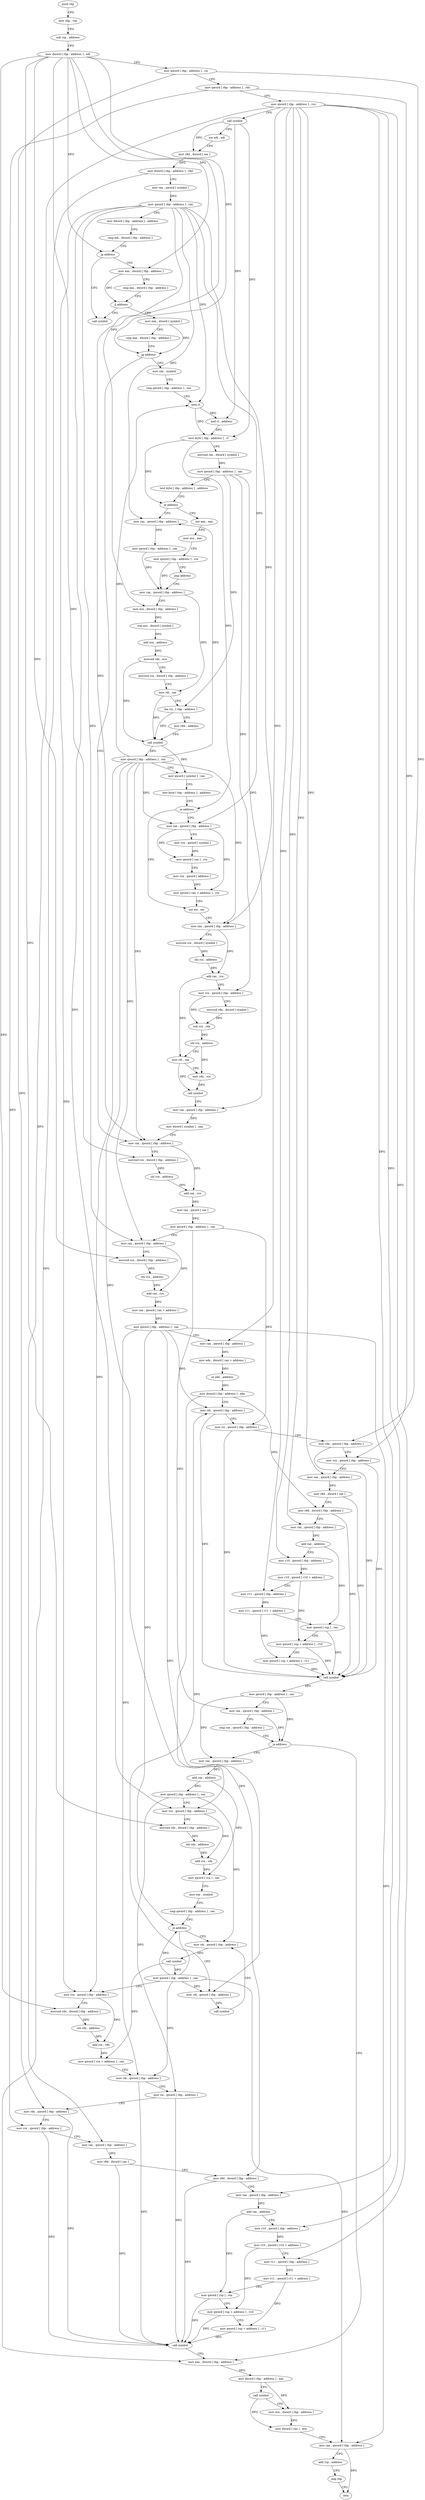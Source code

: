 digraph "func" {
"4217472" [label = "push rbp" ]
"4217473" [label = "mov rbp , rsp" ]
"4217476" [label = "sub rsp , address" ]
"4217483" [label = "mov dword [ rbp - address ] , edi" ]
"4217486" [label = "mov qword [ rbp - address ] , rsi" ]
"4217490" [label = "mov qword [ rbp - address ] , rdx" ]
"4217494" [label = "mov qword [ rbp - address ] , rcx" ]
"4217498" [label = "call symbol" ]
"4217503" [label = "xor edi , edi" ]
"4217505" [label = "mov r8d , dword [ rax ]" ]
"4217508" [label = "mov dword [ rbp - address ] , r8d" ]
"4217512" [label = "mov rax , qword [ symbol ]" ]
"4217520" [label = "mov qword [ rbp - address ] , rax" ]
"4217524" [label = "mov dword [ rbp - address ] , address" ]
"4217531" [label = "cmp edi , dword [ rbp - address ]" ]
"4217534" [label = "jg address" ]
"4217552" [label = "call symbol" ]
"4217540" [label = "mov eax , dword [ rbp - address ]" ]
"4217543" [label = "cmp eax , dword [ rbp - address ]" ]
"4217546" [label = "jl address" ]
"4217557" [label = "mov eax , dword [ symbol ]" ]
"4217564" [label = "cmp eax , dword [ rbp - address ]" ]
"4217567" [label = "jg address" ]
"4217792" [label = "mov rax , qword [ rbp - address ]" ]
"4217573" [label = "mov rax , symbol" ]
"4217796" [label = "movsxd rcx , dword [ rbp - address ]" ]
"4217800" [label = "shl rcx , address" ]
"4217804" [label = "add rax , rcx" ]
"4217807" [label = "mov rax , qword [ rax ]" ]
"4217810" [label = "mov qword [ rbp - address ] , rax" ]
"4217814" [label = "mov rax , qword [ rbp - address ]" ]
"4217818" [label = "movsxd rcx , dword [ rbp - address ]" ]
"4217822" [label = "shl rcx , address" ]
"4217826" [label = "add rax , rcx" ]
"4217829" [label = "mov rax , qword [ rax + address ]" ]
"4217833" [label = "mov qword [ rbp - address ] , rax" ]
"4217837" [label = "mov rax , qword [ rbp - address ]" ]
"4217841" [label = "mov edx , dword [ rax + address ]" ]
"4217844" [label = "or edx , address" ]
"4217847" [label = "mov dword [ rbp - address ] , edx" ]
"4217850" [label = "mov rdi , qword [ rbp - address ]" ]
"4217854" [label = "mov rsi , qword [ rbp - address ]" ]
"4217858" [label = "mov rdx , qword [ rbp - address ]" ]
"4217862" [label = "mov rcx , qword [ rbp - address ]" ]
"4217866" [label = "mov rax , qword [ rbp - address ]" ]
"4217870" [label = "mov r8d , dword [ rax ]" ]
"4217873" [label = "mov r9d , dword [ rbp - address ]" ]
"4217877" [label = "mov rax , qword [ rbp - address ]" ]
"4217881" [label = "add rax , address" ]
"4217887" [label = "mov r10 , qword [ rbp - address ]" ]
"4217891" [label = "mov r10 , qword [ r10 + address ]" ]
"4217895" [label = "mov r11 , qword [ rbp - address ]" ]
"4217899" [label = "mov r11 , qword [ r11 + address ]" ]
"4217903" [label = "mov qword [ rsp ] , rax" ]
"4217907" [label = "mov qword [ rsp + address ] , r10" ]
"4217912" [label = "mov qword [ rsp + address ] , r11" ]
"4217917" [label = "call symbol" ]
"4217922" [label = "mov qword [ rbp - address ] , rax" ]
"4217926" [label = "mov rax , qword [ rbp - address ]" ]
"4217930" [label = "cmp rax , qword [ rbp - address ]" ]
"4217934" [label = "ja address" ]
"4218105" [label = "mov eax , dword [ rbp - address ]" ]
"4217940" [label = "mov rax , qword [ rbp - address ]" ]
"4217583" [label = "cmp qword [ rbp - address ] , rax" ]
"4217587" [label = "sete cl" ]
"4217590" [label = "and cl , address" ]
"4217593" [label = "mov byte [ rbp - address ] , cl" ]
"4217596" [label = "movsxd rax , dword [ symbol ]" ]
"4217604" [label = "mov qword [ rbp - address ] , rax" ]
"4217608" [label = "test byte [ rbp - address ] , address" ]
"4217612" [label = "je address" ]
"4217631" [label = "mov rax , qword [ rbp - address ]" ]
"4217618" [label = "xor eax , eax" ]
"4218108" [label = "mov dword [ rbp - address ] , eax" ]
"4218111" [label = "call symbol" ]
"4218116" [label = "mov ecx , dword [ rbp - address ]" ]
"4218119" [label = "mov dword [ rax ] , ecx" ]
"4218121" [label = "mov rax , qword [ rbp - address ]" ]
"4218125" [label = "add rsp , address" ]
"4218132" [label = "pop rbp" ]
"4218133" [label = "retn" ]
"4217944" [label = "add rax , address" ]
"4217950" [label = "mov qword [ rbp - address ] , rax" ]
"4217954" [label = "mov rcx , qword [ rbp - address ]" ]
"4217958" [label = "movsxd rdx , dword [ rbp - address ]" ]
"4217962" [label = "shl rdx , address" ]
"4217966" [label = "add rcx , rdx" ]
"4217969" [label = "mov qword [ rcx ] , rax" ]
"4217972" [label = "mov rax , symbol" ]
"4217982" [label = "cmp qword [ rbp - address ] , rax" ]
"4217986" [label = "je address" ]
"4218001" [label = "mov rdi , qword [ rbp - address ]" ]
"4217992" [label = "mov rdi , qword [ rbp - address ]" ]
"4217635" [label = "mov qword [ rbp - address ] , rax" ]
"4217639" [label = "mov rax , qword [ rbp - address ]" ]
"4217620" [label = "mov ecx , eax" ]
"4217622" [label = "mov qword [ rbp - address ] , rcx" ]
"4217626" [label = "jmp address" ]
"4218005" [label = "call symbol" ]
"4218010" [label = "mov qword [ rbp - address ] , rax" ]
"4218014" [label = "mov rcx , qword [ rbp - address ]" ]
"4218018" [label = "movsxd rdx , dword [ rbp - address ]" ]
"4218022" [label = "shl rdx , address" ]
"4218026" [label = "add rcx , rdx" ]
"4218029" [label = "mov qword [ rcx + address ] , rax" ]
"4218033" [label = "mov rdi , qword [ rbp - address ]" ]
"4218037" [label = "mov rsi , qword [ rbp - address ]" ]
"4218041" [label = "mov rdx , qword [ rbp - address ]" ]
"4218045" [label = "mov rcx , qword [ rbp - address ]" ]
"4218049" [label = "mov rax , qword [ rbp - address ]" ]
"4218053" [label = "mov r8d , dword [ rax ]" ]
"4218056" [label = "mov r9d , dword [ rbp - address ]" ]
"4218060" [label = "mov rax , qword [ rbp - address ]" ]
"4218064" [label = "add rax , address" ]
"4218070" [label = "mov r10 , qword [ rbp - address ]" ]
"4218074" [label = "mov r10 , qword [ r10 + address ]" ]
"4218078" [label = "mov r11 , qword [ rbp - address ]" ]
"4218082" [label = "mov r11 , qword [ r11 + address ]" ]
"4218086" [label = "mov qword [ rsp ] , rax" ]
"4218090" [label = "mov qword [ rsp + address ] , r10" ]
"4218095" [label = "mov qword [ rsp + address ] , r11" ]
"4218100" [label = "call symbol" ]
"4217996" [label = "call symbol" ]
"4217730" [label = "xor esi , esi" ]
"4217732" [label = "mov rax , qword [ rbp - address ]" ]
"4217736" [label = "movsxd rcx , dword [ symbol ]" ]
"4217744" [label = "shl rcx , address" ]
"4217748" [label = "add rax , rcx" ]
"4217751" [label = "mov rcx , qword [ rbp - address ]" ]
"4217755" [label = "movsxd rdx , dword [ symbol ]" ]
"4217763" [label = "sub rcx , rdx" ]
"4217766" [label = "shl rcx , address" ]
"4217770" [label = "mov rdi , rax" ]
"4217773" [label = "mov rdx , rcx" ]
"4217776" [label = "call symbol" ]
"4217781" [label = "mov rax , qword [ rbp - address ]" ]
"4217785" [label = "mov dword [ symbol ] , eax" ]
"4217703" [label = "mov rax , qword [ rbp - address ]" ]
"4217707" [label = "mov rcx , qword [ symbol ]" ]
"4217715" [label = "mov qword [ rax ] , rcx" ]
"4217718" [label = "mov rcx , qword [ address ]" ]
"4217726" [label = "mov qword [ rax + address ] , rcx" ]
"4217643" [label = "mov ecx , dword [ rbp - address ]" ]
"4217646" [label = "sub ecx , dword [ symbol ]" ]
"4217653" [label = "add ecx , address" ]
"4217656" [label = "movsxd rdx , ecx" ]
"4217659" [label = "movsxd rcx , dword [ rbp - address ]" ]
"4217663" [label = "mov rdi , rax" ]
"4217666" [label = "lea rsi , [ rbp - address ]" ]
"4217670" [label = "mov r8d , address" ]
"4217676" [label = "call symbol" ]
"4217681" [label = "mov qword [ rbp - address ] , rax" ]
"4217685" [label = "mov qword [ symbol ] , rax" ]
"4217693" [label = "test byte [ rbp - address ] , address" ]
"4217697" [label = "je address" ]
"4217472" -> "4217473" [ label = "CFG" ]
"4217473" -> "4217476" [ label = "CFG" ]
"4217476" -> "4217483" [ label = "CFG" ]
"4217483" -> "4217486" [ label = "CFG" ]
"4217483" -> "4217534" [ label = "DFG" ]
"4217483" -> "4217540" [ label = "DFG" ]
"4217483" -> "4217567" [ label = "DFG" ]
"4217483" -> "4217796" [ label = "DFG" ]
"4217483" -> "4217818" [ label = "DFG" ]
"4217483" -> "4217958" [ label = "DFG" ]
"4217483" -> "4218018" [ label = "DFG" ]
"4217483" -> "4217643" [ label = "DFG" ]
"4217486" -> "4217490" [ label = "CFG" ]
"4217486" -> "4217858" [ label = "DFG" ]
"4217486" -> "4218041" [ label = "DFG" ]
"4217490" -> "4217494" [ label = "CFG" ]
"4217490" -> "4217862" [ label = "DFG" ]
"4217490" -> "4218045" [ label = "DFG" ]
"4217494" -> "4217498" [ label = "CFG" ]
"4217494" -> "4217837" [ label = "DFG" ]
"4217494" -> "4217866" [ label = "DFG" ]
"4217494" -> "4217877" [ label = "DFG" ]
"4217494" -> "4217887" [ label = "DFG" ]
"4217494" -> "4217895" [ label = "DFG" ]
"4217494" -> "4218049" [ label = "DFG" ]
"4217494" -> "4218060" [ label = "DFG" ]
"4217494" -> "4218070" [ label = "DFG" ]
"4217494" -> "4218078" [ label = "DFG" ]
"4217498" -> "4217503" [ label = "CFG" ]
"4217498" -> "4217505" [ label = "DFG" ]
"4217498" -> "4217590" [ label = "DFG" ]
"4217498" -> "4217593" [ label = "DFG" ]
"4217503" -> "4217505" [ label = "CFG" ]
"4217505" -> "4217508" [ label = "DFG" ]
"4217508" -> "4217512" [ label = "CFG" ]
"4217508" -> "4218105" [ label = "DFG" ]
"4217512" -> "4217520" [ label = "DFG" ]
"4217520" -> "4217524" [ label = "CFG" ]
"4217520" -> "4217792" [ label = "DFG" ]
"4217520" -> "4217814" [ label = "DFG" ]
"4217520" -> "4217587" [ label = "DFG" ]
"4217520" -> "4217954" [ label = "DFG" ]
"4217520" -> "4217631" [ label = "DFG" ]
"4217520" -> "4218014" [ label = "DFG" ]
"4217520" -> "4217732" [ label = "DFG" ]
"4217520" -> "4217703" [ label = "DFG" ]
"4217524" -> "4217531" [ label = "CFG" ]
"4217531" -> "4217534" [ label = "CFG" ]
"4217534" -> "4217552" [ label = "CFG" ]
"4217534" -> "4217540" [ label = "CFG" ]
"4217540" -> "4217543" [ label = "CFG" ]
"4217540" -> "4217546" [ label = "DFG" ]
"4217543" -> "4217546" [ label = "CFG" ]
"4217546" -> "4217557" [ label = "CFG" ]
"4217546" -> "4217552" [ label = "CFG" ]
"4217557" -> "4217564" [ label = "CFG" ]
"4217557" -> "4217567" [ label = "DFG" ]
"4217564" -> "4217567" [ label = "CFG" ]
"4217567" -> "4217792" [ label = "CFG" ]
"4217567" -> "4217573" [ label = "CFG" ]
"4217792" -> "4217796" [ label = "CFG" ]
"4217792" -> "4217804" [ label = "DFG" ]
"4217573" -> "4217583" [ label = "CFG" ]
"4217796" -> "4217800" [ label = "DFG" ]
"4217800" -> "4217804" [ label = "DFG" ]
"4217804" -> "4217807" [ label = "DFG" ]
"4217807" -> "4217810" [ label = "DFG" ]
"4217810" -> "4217814" [ label = "CFG" ]
"4217810" -> "4217854" [ label = "DFG" ]
"4217810" -> "4217926" [ label = "DFG" ]
"4217814" -> "4217818" [ label = "CFG" ]
"4217814" -> "4217826" [ label = "DFG" ]
"4217818" -> "4217822" [ label = "DFG" ]
"4217822" -> "4217826" [ label = "DFG" ]
"4217826" -> "4217829" [ label = "DFG" ]
"4217829" -> "4217833" [ label = "DFG" ]
"4217833" -> "4217837" [ label = "CFG" ]
"4217833" -> "4217850" [ label = "DFG" ]
"4217833" -> "4218121" [ label = "DFG" ]
"4217833" -> "4217986" [ label = "DFG" ]
"4217833" -> "4218033" [ label = "DFG" ]
"4217833" -> "4217992" [ label = "DFG" ]
"4217837" -> "4217841" [ label = "DFG" ]
"4217841" -> "4217844" [ label = "DFG" ]
"4217844" -> "4217847" [ label = "DFG" ]
"4217847" -> "4217850" [ label = "CFG" ]
"4217847" -> "4217873" [ label = "DFG" ]
"4217847" -> "4218056" [ label = "DFG" ]
"4217850" -> "4217854" [ label = "CFG" ]
"4217850" -> "4217917" [ label = "DFG" ]
"4217854" -> "4217858" [ label = "CFG" ]
"4217854" -> "4217917" [ label = "DFG" ]
"4217858" -> "4217862" [ label = "CFG" ]
"4217858" -> "4217917" [ label = "DFG" ]
"4217862" -> "4217866" [ label = "CFG" ]
"4217862" -> "4217917" [ label = "DFG" ]
"4217866" -> "4217870" [ label = "DFG" ]
"4217870" -> "4217873" [ label = "CFG" ]
"4217870" -> "4217917" [ label = "DFG" ]
"4217873" -> "4217877" [ label = "CFG" ]
"4217873" -> "4217917" [ label = "DFG" ]
"4217877" -> "4217881" [ label = "DFG" ]
"4217881" -> "4217887" [ label = "CFG" ]
"4217881" -> "4217903" [ label = "DFG" ]
"4217887" -> "4217891" [ label = "DFG" ]
"4217891" -> "4217895" [ label = "CFG" ]
"4217891" -> "4217907" [ label = "DFG" ]
"4217895" -> "4217899" [ label = "DFG" ]
"4217899" -> "4217903" [ label = "CFG" ]
"4217899" -> "4217912" [ label = "DFG" ]
"4217903" -> "4217907" [ label = "CFG" ]
"4217903" -> "4217917" [ label = "DFG" ]
"4217907" -> "4217912" [ label = "CFG" ]
"4217907" -> "4217917" [ label = "DFG" ]
"4217912" -> "4217917" [ label = "DFG" ]
"4217917" -> "4217922" [ label = "DFG" ]
"4217922" -> "4217926" [ label = "CFG" ]
"4217922" -> "4217934" [ label = "DFG" ]
"4217922" -> "4217940" [ label = "DFG" ]
"4217926" -> "4217930" [ label = "CFG" ]
"4217926" -> "4217934" [ label = "DFG" ]
"4217930" -> "4217934" [ label = "CFG" ]
"4217934" -> "4218105" [ label = "CFG" ]
"4217934" -> "4217940" [ label = "CFG" ]
"4218105" -> "4218108" [ label = "DFG" ]
"4217940" -> "4217944" [ label = "DFG" ]
"4217583" -> "4217587" [ label = "CFG" ]
"4217587" -> "4217590" [ label = "DFG" ]
"4217587" -> "4217593" [ label = "DFG" ]
"4217590" -> "4217593" [ label = "DFG" ]
"4217593" -> "4217596" [ label = "CFG" ]
"4217593" -> "4217612" [ label = "DFG" ]
"4217593" -> "4217697" [ label = "DFG" ]
"4217596" -> "4217604" [ label = "DFG" ]
"4217604" -> "4217608" [ label = "CFG" ]
"4217604" -> "4217751" [ label = "DFG" ]
"4217604" -> "4217781" [ label = "DFG" ]
"4217604" -> "4217666" [ label = "DFG" ]
"4217608" -> "4217612" [ label = "CFG" ]
"4217612" -> "4217631" [ label = "CFG" ]
"4217612" -> "4217618" [ label = "CFG" ]
"4217631" -> "4217635" [ label = "DFG" ]
"4217618" -> "4217620" [ label = "CFG" ]
"4218108" -> "4218111" [ label = "CFG" ]
"4218108" -> "4218116" [ label = "DFG" ]
"4218111" -> "4218116" [ label = "CFG" ]
"4218111" -> "4218119" [ label = "DFG" ]
"4218116" -> "4218119" [ label = "DFG" ]
"4218119" -> "4218121" [ label = "CFG" ]
"4218121" -> "4218125" [ label = "CFG" ]
"4218121" -> "4218133" [ label = "DFG" ]
"4218125" -> "4218132" [ label = "CFG" ]
"4218132" -> "4218133" [ label = "CFG" ]
"4217944" -> "4217950" [ label = "DFG" ]
"4217944" -> "4217969" [ label = "DFG" ]
"4217950" -> "4217954" [ label = "CFG" ]
"4217950" -> "4218001" [ label = "DFG" ]
"4217950" -> "4218037" [ label = "DFG" ]
"4217954" -> "4217958" [ label = "CFG" ]
"4217954" -> "4217966" [ label = "DFG" ]
"4217958" -> "4217962" [ label = "DFG" ]
"4217962" -> "4217966" [ label = "DFG" ]
"4217966" -> "4217969" [ label = "DFG" ]
"4217969" -> "4217972" [ label = "CFG" ]
"4217972" -> "4217982" [ label = "CFG" ]
"4217982" -> "4217986" [ label = "CFG" ]
"4217986" -> "4218001" [ label = "CFG" ]
"4217986" -> "4217992" [ label = "CFG" ]
"4218001" -> "4218005" [ label = "DFG" ]
"4217992" -> "4217996" [ label = "DFG" ]
"4217635" -> "4217639" [ label = "DFG" ]
"4217639" -> "4217643" [ label = "CFG" ]
"4217639" -> "4217663" [ label = "DFG" ]
"4217620" -> "4217622" [ label = "CFG" ]
"4217622" -> "4217626" [ label = "CFG" ]
"4217622" -> "4217639" [ label = "DFG" ]
"4217626" -> "4217639" [ label = "CFG" ]
"4218005" -> "4218010" [ label = "DFG" ]
"4218005" -> "4218029" [ label = "DFG" ]
"4218010" -> "4218014" [ label = "CFG" ]
"4218010" -> "4217850" [ label = "DFG" ]
"4218010" -> "4218121" [ label = "DFG" ]
"4218010" -> "4217986" [ label = "DFG" ]
"4218010" -> "4218033" [ label = "DFG" ]
"4218010" -> "4217992" [ label = "DFG" ]
"4218014" -> "4218018" [ label = "CFG" ]
"4218014" -> "4218026" [ label = "DFG" ]
"4218018" -> "4218022" [ label = "DFG" ]
"4218022" -> "4218026" [ label = "DFG" ]
"4218026" -> "4218029" [ label = "DFG" ]
"4218029" -> "4218033" [ label = "CFG" ]
"4218033" -> "4218037" [ label = "CFG" ]
"4218033" -> "4218100" [ label = "DFG" ]
"4218037" -> "4218041" [ label = "CFG" ]
"4218037" -> "4218100" [ label = "DFG" ]
"4218041" -> "4218045" [ label = "CFG" ]
"4218041" -> "4218100" [ label = "DFG" ]
"4218045" -> "4218049" [ label = "CFG" ]
"4218045" -> "4218100" [ label = "DFG" ]
"4218049" -> "4218053" [ label = "DFG" ]
"4218053" -> "4218056" [ label = "CFG" ]
"4218053" -> "4218100" [ label = "DFG" ]
"4218056" -> "4218060" [ label = "CFG" ]
"4218056" -> "4218100" [ label = "DFG" ]
"4218060" -> "4218064" [ label = "DFG" ]
"4218064" -> "4218070" [ label = "CFG" ]
"4218064" -> "4218086" [ label = "DFG" ]
"4218070" -> "4218074" [ label = "DFG" ]
"4218074" -> "4218078" [ label = "CFG" ]
"4218074" -> "4218090" [ label = "DFG" ]
"4218078" -> "4218082" [ label = "DFG" ]
"4218082" -> "4218086" [ label = "CFG" ]
"4218082" -> "4218095" [ label = "DFG" ]
"4218086" -> "4218090" [ label = "CFG" ]
"4218086" -> "4218100" [ label = "DFG" ]
"4218090" -> "4218095" [ label = "CFG" ]
"4218090" -> "4218100" [ label = "DFG" ]
"4218095" -> "4218100" [ label = "DFG" ]
"4218100" -> "4218105" [ label = "CFG" ]
"4217996" -> "4218001" [ label = "CFG" ]
"4217730" -> "4217732" [ label = "CFG" ]
"4217732" -> "4217736" [ label = "CFG" ]
"4217732" -> "4217748" [ label = "DFG" ]
"4217736" -> "4217744" [ label = "DFG" ]
"4217744" -> "4217748" [ label = "DFG" ]
"4217748" -> "4217751" [ label = "CFG" ]
"4217748" -> "4217770" [ label = "DFG" ]
"4217751" -> "4217755" [ label = "CFG" ]
"4217751" -> "4217763" [ label = "DFG" ]
"4217755" -> "4217763" [ label = "DFG" ]
"4217763" -> "4217766" [ label = "DFG" ]
"4217766" -> "4217770" [ label = "CFG" ]
"4217766" -> "4217773" [ label = "DFG" ]
"4217770" -> "4217773" [ label = "CFG" ]
"4217770" -> "4217776" [ label = "DFG" ]
"4217773" -> "4217776" [ label = "DFG" ]
"4217776" -> "4217781" [ label = "CFG" ]
"4217781" -> "4217785" [ label = "DFG" ]
"4217785" -> "4217792" [ label = "CFG" ]
"4217703" -> "4217707" [ label = "CFG" ]
"4217703" -> "4217715" [ label = "DFG" ]
"4217703" -> "4217726" [ label = "DFG" ]
"4217707" -> "4217715" [ label = "DFG" ]
"4217715" -> "4217718" [ label = "CFG" ]
"4217718" -> "4217726" [ label = "DFG" ]
"4217726" -> "4217730" [ label = "CFG" ]
"4217643" -> "4217646" [ label = "DFG" ]
"4217646" -> "4217653" [ label = "DFG" ]
"4217653" -> "4217656" [ label = "DFG" ]
"4217656" -> "4217659" [ label = "CFG" ]
"4217656" -> "4217676" [ label = "DFG" ]
"4217659" -> "4217663" [ label = "CFG" ]
"4217663" -> "4217666" [ label = "CFG" ]
"4217663" -> "4217676" [ label = "DFG" ]
"4217666" -> "4217670" [ label = "CFG" ]
"4217666" -> "4217676" [ label = "DFG" ]
"4217670" -> "4217676" [ label = "CFG" ]
"4217676" -> "4217681" [ label = "DFG" ]
"4217676" -> "4217685" [ label = "DFG" ]
"4217681" -> "4217685" [ label = "CFG" ]
"4217681" -> "4217792" [ label = "DFG" ]
"4217681" -> "4217814" [ label = "DFG" ]
"4217681" -> "4217587" [ label = "DFG" ]
"4217681" -> "4217954" [ label = "DFG" ]
"4217681" -> "4217631" [ label = "DFG" ]
"4217681" -> "4218014" [ label = "DFG" ]
"4217681" -> "4217732" [ label = "DFG" ]
"4217681" -> "4217703" [ label = "DFG" ]
"4217685" -> "4217693" [ label = "CFG" ]
"4217693" -> "4217697" [ label = "CFG" ]
"4217697" -> "4217730" [ label = "CFG" ]
"4217697" -> "4217703" [ label = "CFG" ]
}
